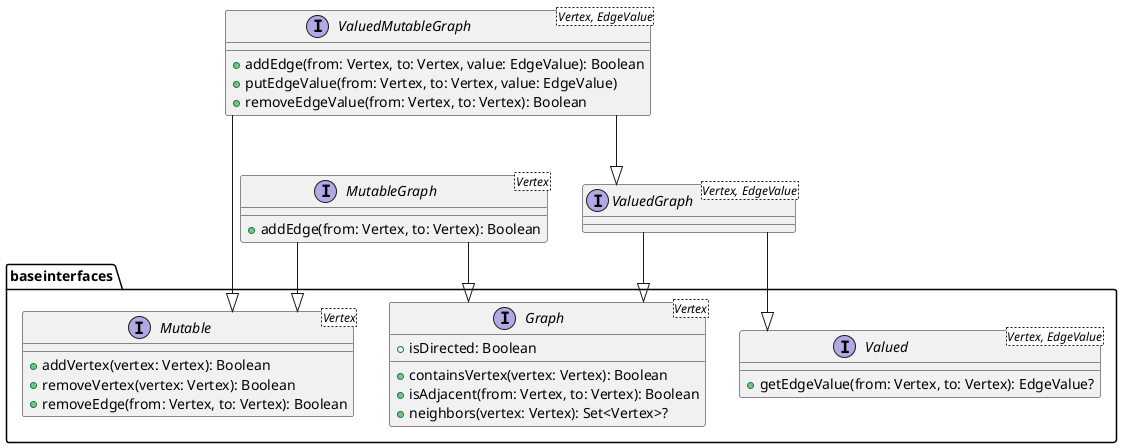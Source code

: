 @startuml

skinparam linetype ortho

package baseinterfaces {
    interface Graph<Vertex> {
        + isDirected: Boolean

        + containsVertex(vertex: Vertex): Boolean
        + isAdjacent(from: Vertex, to: Vertex): Boolean
        + neighbors(vertex: Vertex): Set<Vertex>?
    }

    interface Mutable<Vertex>{
        + addVertex(vertex: Vertex): Boolean
        + removeVertex(vertex: Vertex): Boolean
        + removeEdge(from: Vertex, to: Vertex): Boolean
    }

    interface Valued<Vertex, EdgeValue> {
        + getEdgeValue(from: Vertex, to: Vertex): EdgeValue?
    }
}

interface MutableGraph<Vertex>{
    + addEdge(from: Vertex, to: Vertex): Boolean
}
MutableGraph --|> Graph
MutableGraph --|> Mutable

interface ValuedGraph<Vertex, EdgeValue>
ValuedGraph --|> Graph
ValuedGraph --|> Valued

interface ValuedMutableGraph<Vertex, EdgeValue>{
    + addEdge(from: Vertex, to: Vertex, value: EdgeValue): Boolean
    + putEdgeValue(from: Vertex, to: Vertex, value: EdgeValue)
    + removeEdgeValue(from: Vertex, to: Vertex): Boolean
}

ValuedMutableGraph --|> Mutable
ValuedMutableGraph --|> ValuedGraph

@enduml